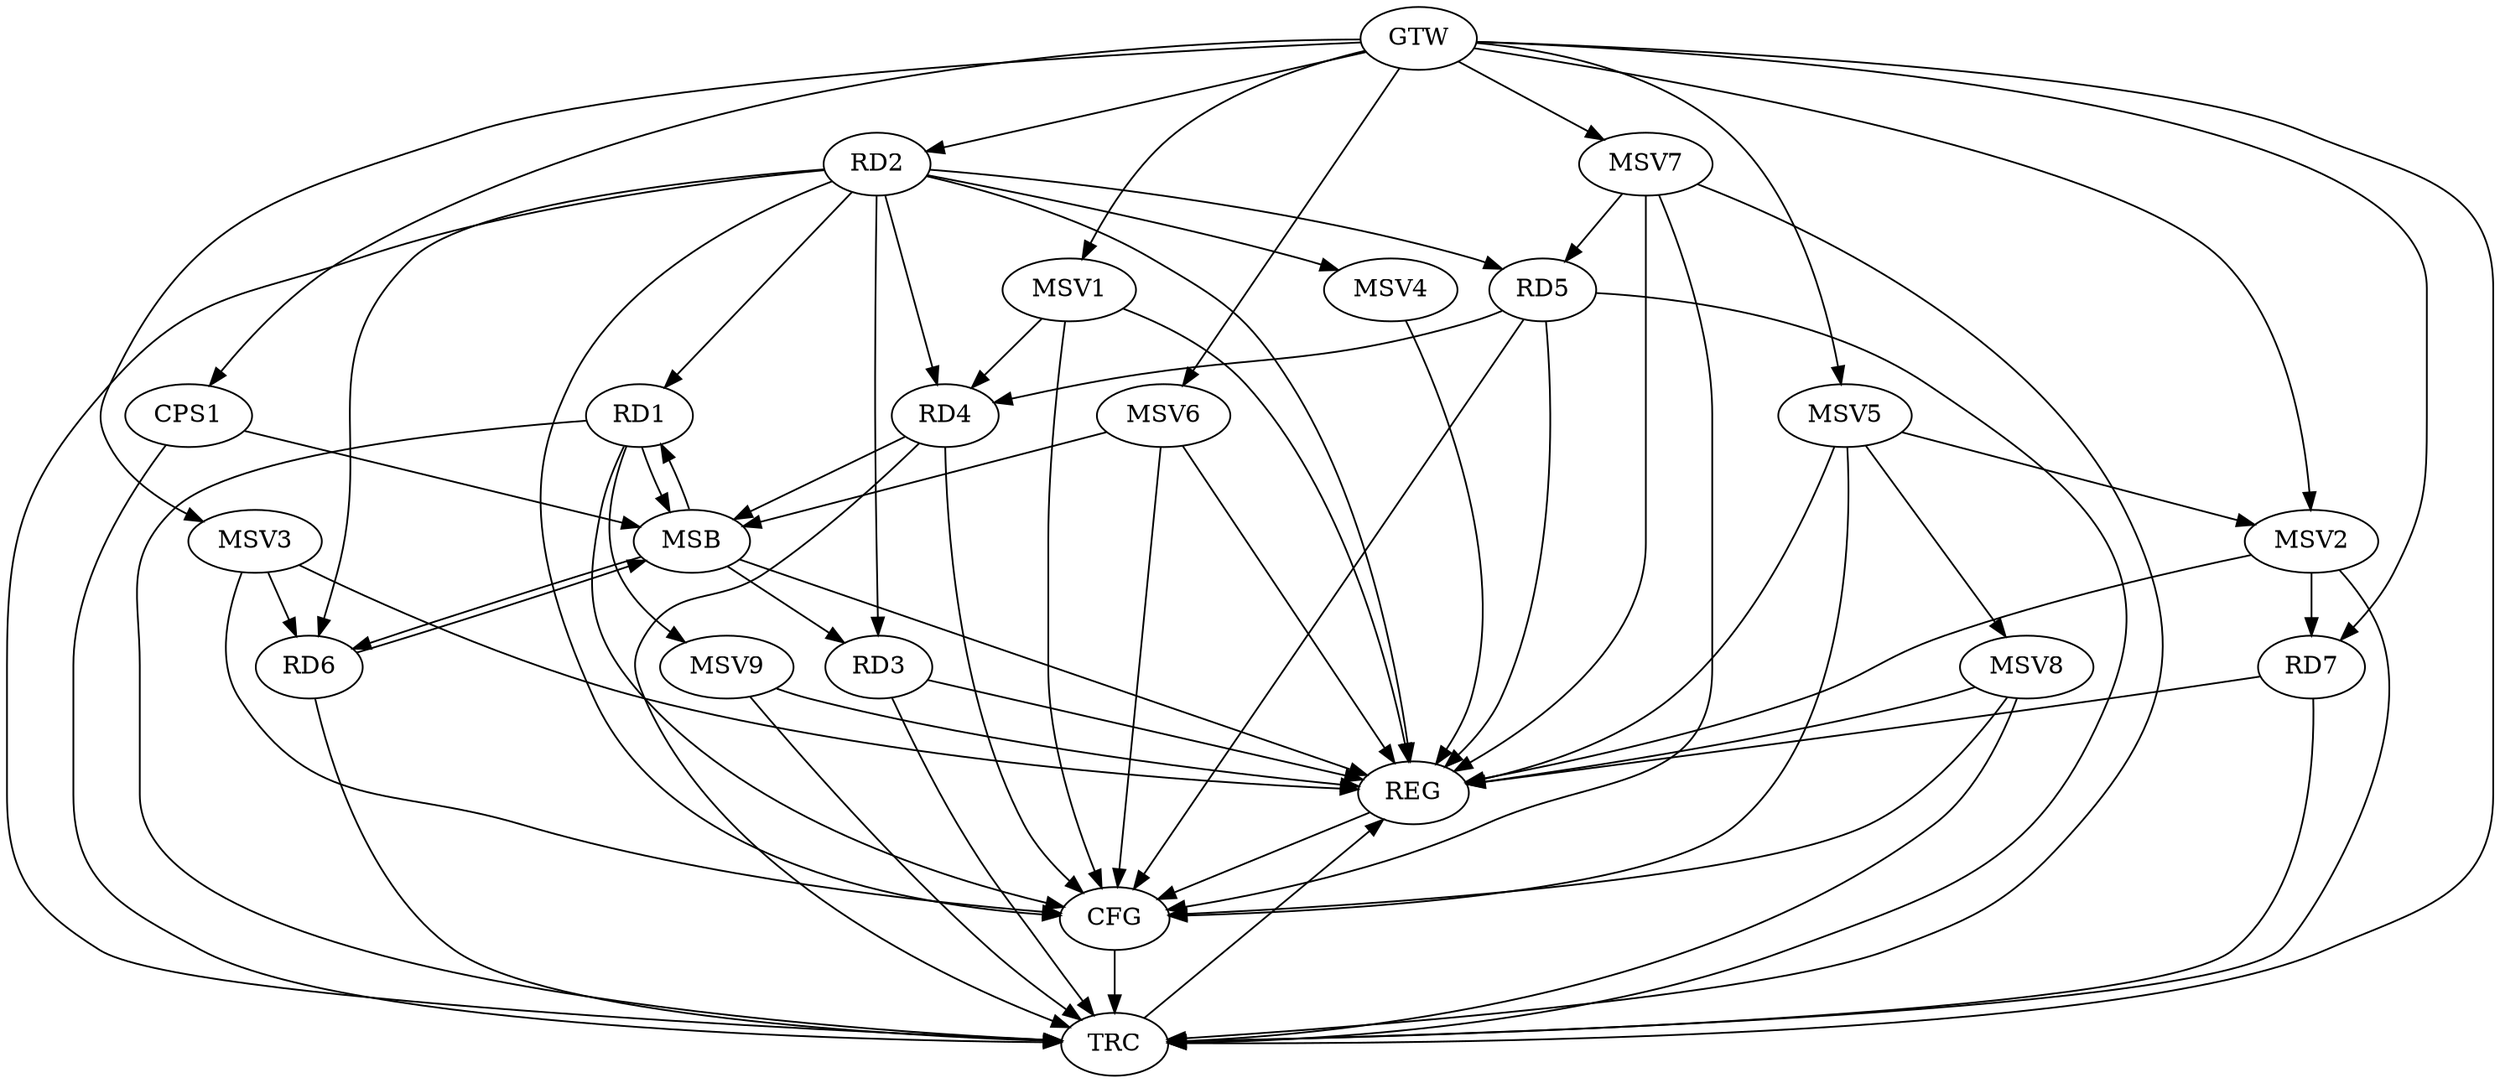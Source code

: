 strict digraph G {
  RD1 [ label="RD1" ];
  RD2 [ label="RD2" ];
  RD3 [ label="RD3" ];
  RD4 [ label="RD4" ];
  RD5 [ label="RD5" ];
  RD6 [ label="RD6" ];
  RD7 [ label="RD7" ];
  CPS1 [ label="CPS1" ];
  GTW [ label="GTW" ];
  REG [ label="REG" ];
  MSB [ label="MSB" ];
  CFG [ label="CFG" ];
  TRC [ label="TRC" ];
  MSV1 [ label="MSV1" ];
  MSV2 [ label="MSV2" ];
  MSV3 [ label="MSV3" ];
  MSV4 [ label="MSV4" ];
  MSV5 [ label="MSV5" ];
  MSV6 [ label="MSV6" ];
  MSV7 [ label="MSV7" ];
  MSV8 [ label="MSV8" ];
  MSV9 [ label="MSV9" ];
  RD2 -> RD1;
  RD2 -> RD6;
  RD5 -> RD4;
  GTW -> RD2;
  GTW -> RD7;
  GTW -> CPS1;
  RD2 -> REG;
  RD3 -> REG;
  RD5 -> REG;
  RD7 -> REG;
  RD1 -> MSB;
  MSB -> REG;
  RD4 -> MSB;
  MSB -> RD1;
  RD6 -> MSB;
  CPS1 -> MSB;
  MSB -> RD3;
  MSB -> RD6;
  RD1 -> CFG;
  RD2 -> CFG;
  RD5 -> CFG;
  RD4 -> CFG;
  REG -> CFG;
  RD1 -> TRC;
  RD2 -> TRC;
  RD3 -> TRC;
  RD4 -> TRC;
  RD5 -> TRC;
  RD6 -> TRC;
  RD7 -> TRC;
  CPS1 -> TRC;
  GTW -> TRC;
  CFG -> TRC;
  TRC -> REG;
  RD2 -> RD3;
  RD2 -> RD4;
  RD2 -> RD5;
  MSV1 -> RD4;
  GTW -> MSV1;
  MSV1 -> REG;
  MSV1 -> CFG;
  MSV2 -> RD7;
  GTW -> MSV2;
  MSV2 -> REG;
  MSV2 -> TRC;
  MSV3 -> RD6;
  GTW -> MSV3;
  MSV3 -> REG;
  MSV3 -> CFG;
  RD2 -> MSV4;
  MSV4 -> REG;
  MSV5 -> MSV2;
  GTW -> MSV5;
  MSV5 -> REG;
  MSV5 -> CFG;
  MSV6 -> MSB;
  GTW -> MSV6;
  MSV6 -> REG;
  MSV6 -> CFG;
  MSV7 -> RD5;
  GTW -> MSV7;
  MSV7 -> REG;
  MSV7 -> TRC;
  MSV7 -> CFG;
  MSV5 -> MSV8;
  MSV8 -> REG;
  MSV8 -> TRC;
  MSV8 -> CFG;
  RD1 -> MSV9;
  MSV9 -> REG;
  MSV9 -> TRC;
}
